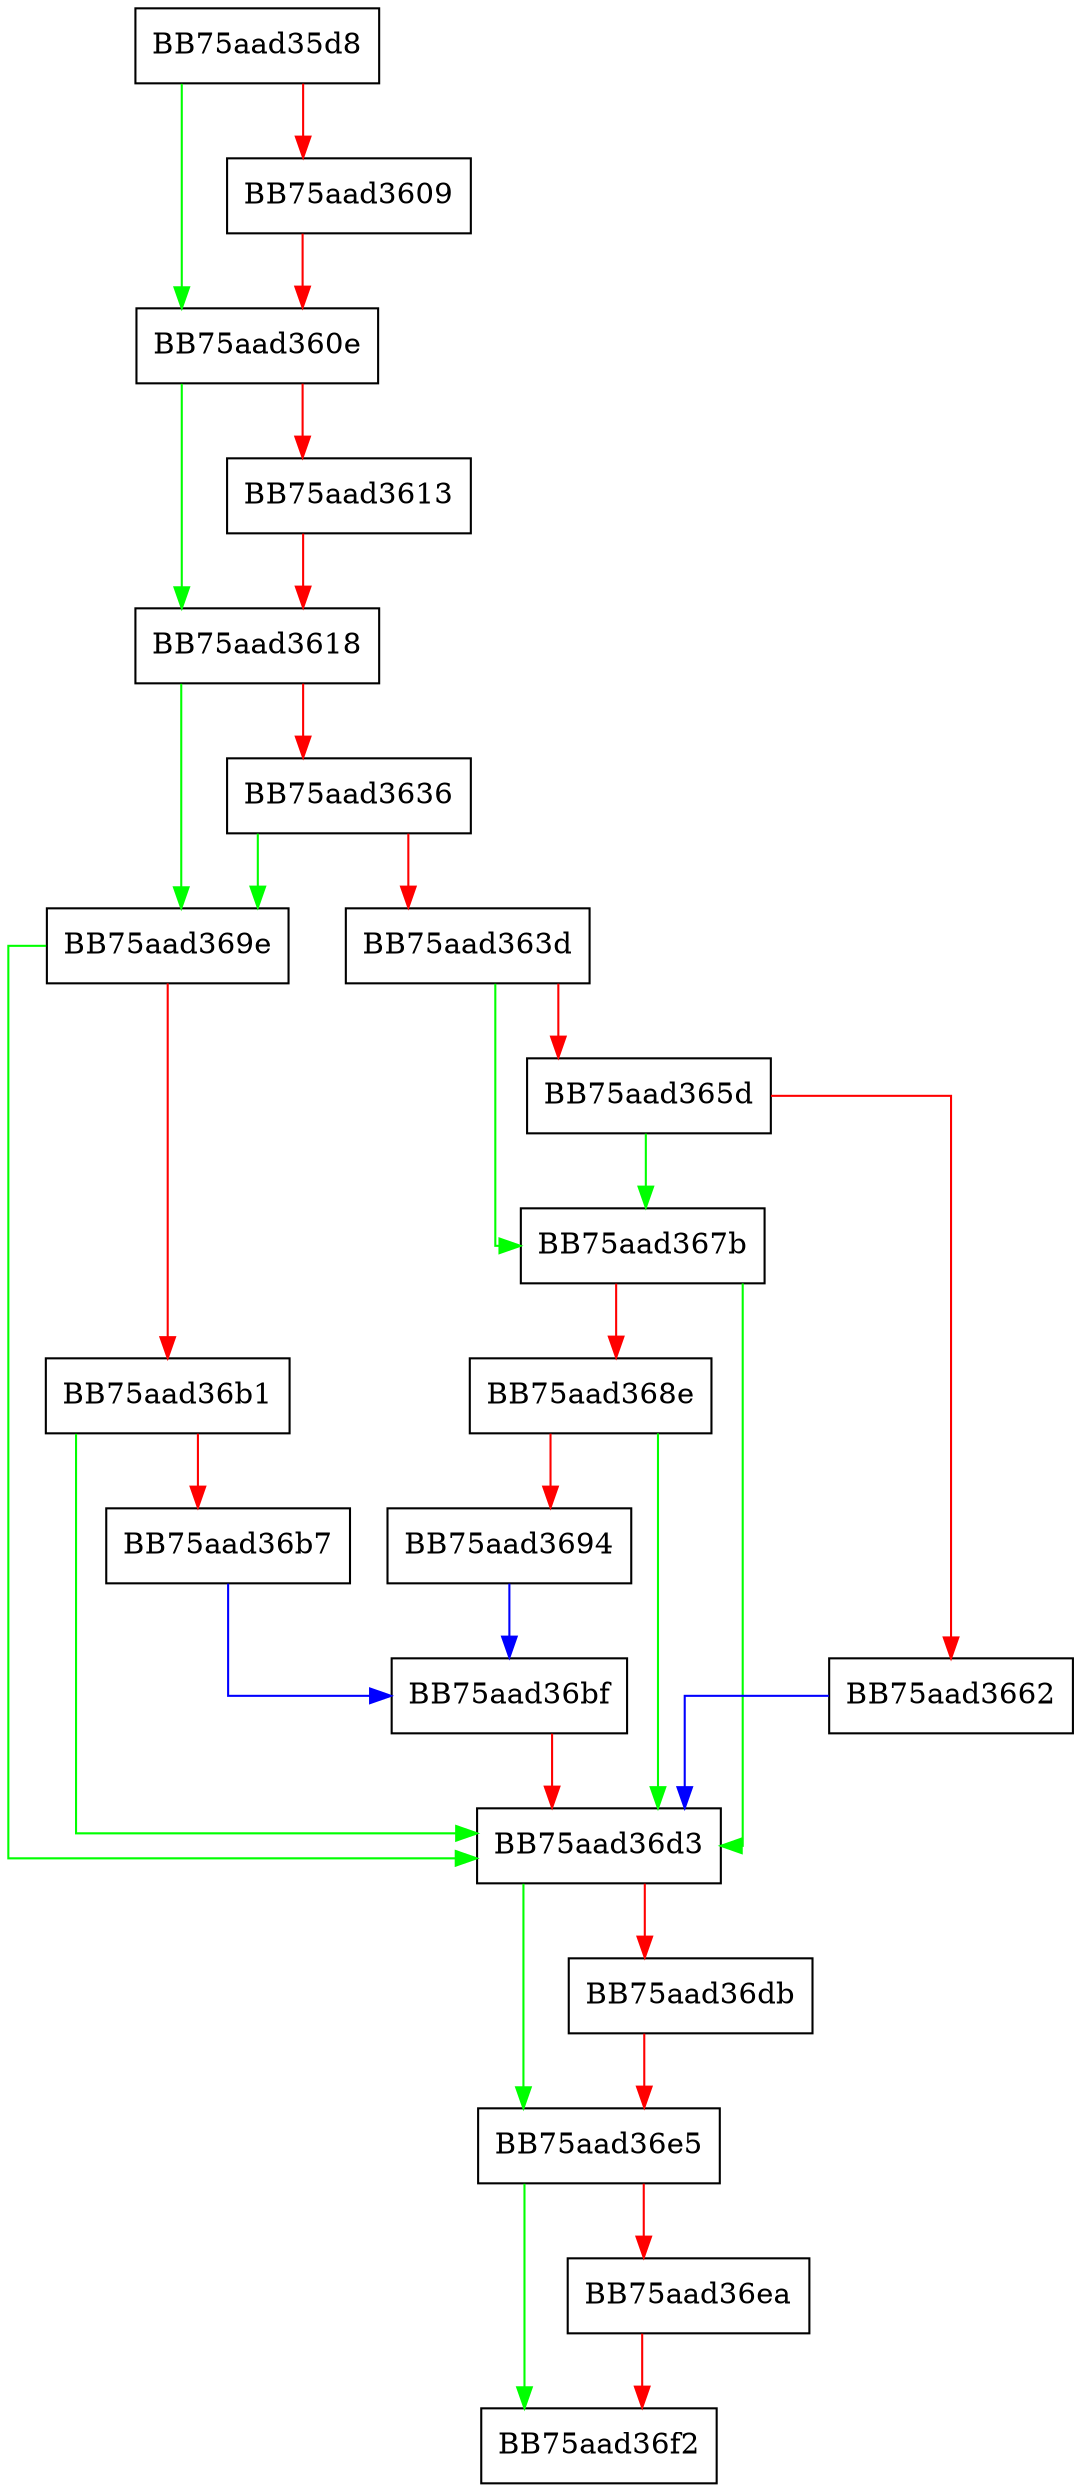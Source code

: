 digraph ComplexChecking {
  node [shape="box"];
  graph [splines=ortho];
  BB75aad35d8 -> BB75aad360e [color="green"];
  BB75aad35d8 -> BB75aad3609 [color="red"];
  BB75aad3609 -> BB75aad360e [color="red"];
  BB75aad360e -> BB75aad3618 [color="green"];
  BB75aad360e -> BB75aad3613 [color="red"];
  BB75aad3613 -> BB75aad3618 [color="red"];
  BB75aad3618 -> BB75aad369e [color="green"];
  BB75aad3618 -> BB75aad3636 [color="red"];
  BB75aad3636 -> BB75aad369e [color="green"];
  BB75aad3636 -> BB75aad363d [color="red"];
  BB75aad363d -> BB75aad367b [color="green"];
  BB75aad363d -> BB75aad365d [color="red"];
  BB75aad365d -> BB75aad367b [color="green"];
  BB75aad365d -> BB75aad3662 [color="red"];
  BB75aad3662 -> BB75aad36d3 [color="blue"];
  BB75aad367b -> BB75aad36d3 [color="green"];
  BB75aad367b -> BB75aad368e [color="red"];
  BB75aad368e -> BB75aad36d3 [color="green"];
  BB75aad368e -> BB75aad3694 [color="red"];
  BB75aad3694 -> BB75aad36bf [color="blue"];
  BB75aad369e -> BB75aad36d3 [color="green"];
  BB75aad369e -> BB75aad36b1 [color="red"];
  BB75aad36b1 -> BB75aad36d3 [color="green"];
  BB75aad36b1 -> BB75aad36b7 [color="red"];
  BB75aad36b7 -> BB75aad36bf [color="blue"];
  BB75aad36bf -> BB75aad36d3 [color="red"];
  BB75aad36d3 -> BB75aad36e5 [color="green"];
  BB75aad36d3 -> BB75aad36db [color="red"];
  BB75aad36db -> BB75aad36e5 [color="red"];
  BB75aad36e5 -> BB75aad36f2 [color="green"];
  BB75aad36e5 -> BB75aad36ea [color="red"];
  BB75aad36ea -> BB75aad36f2 [color="red"];
}